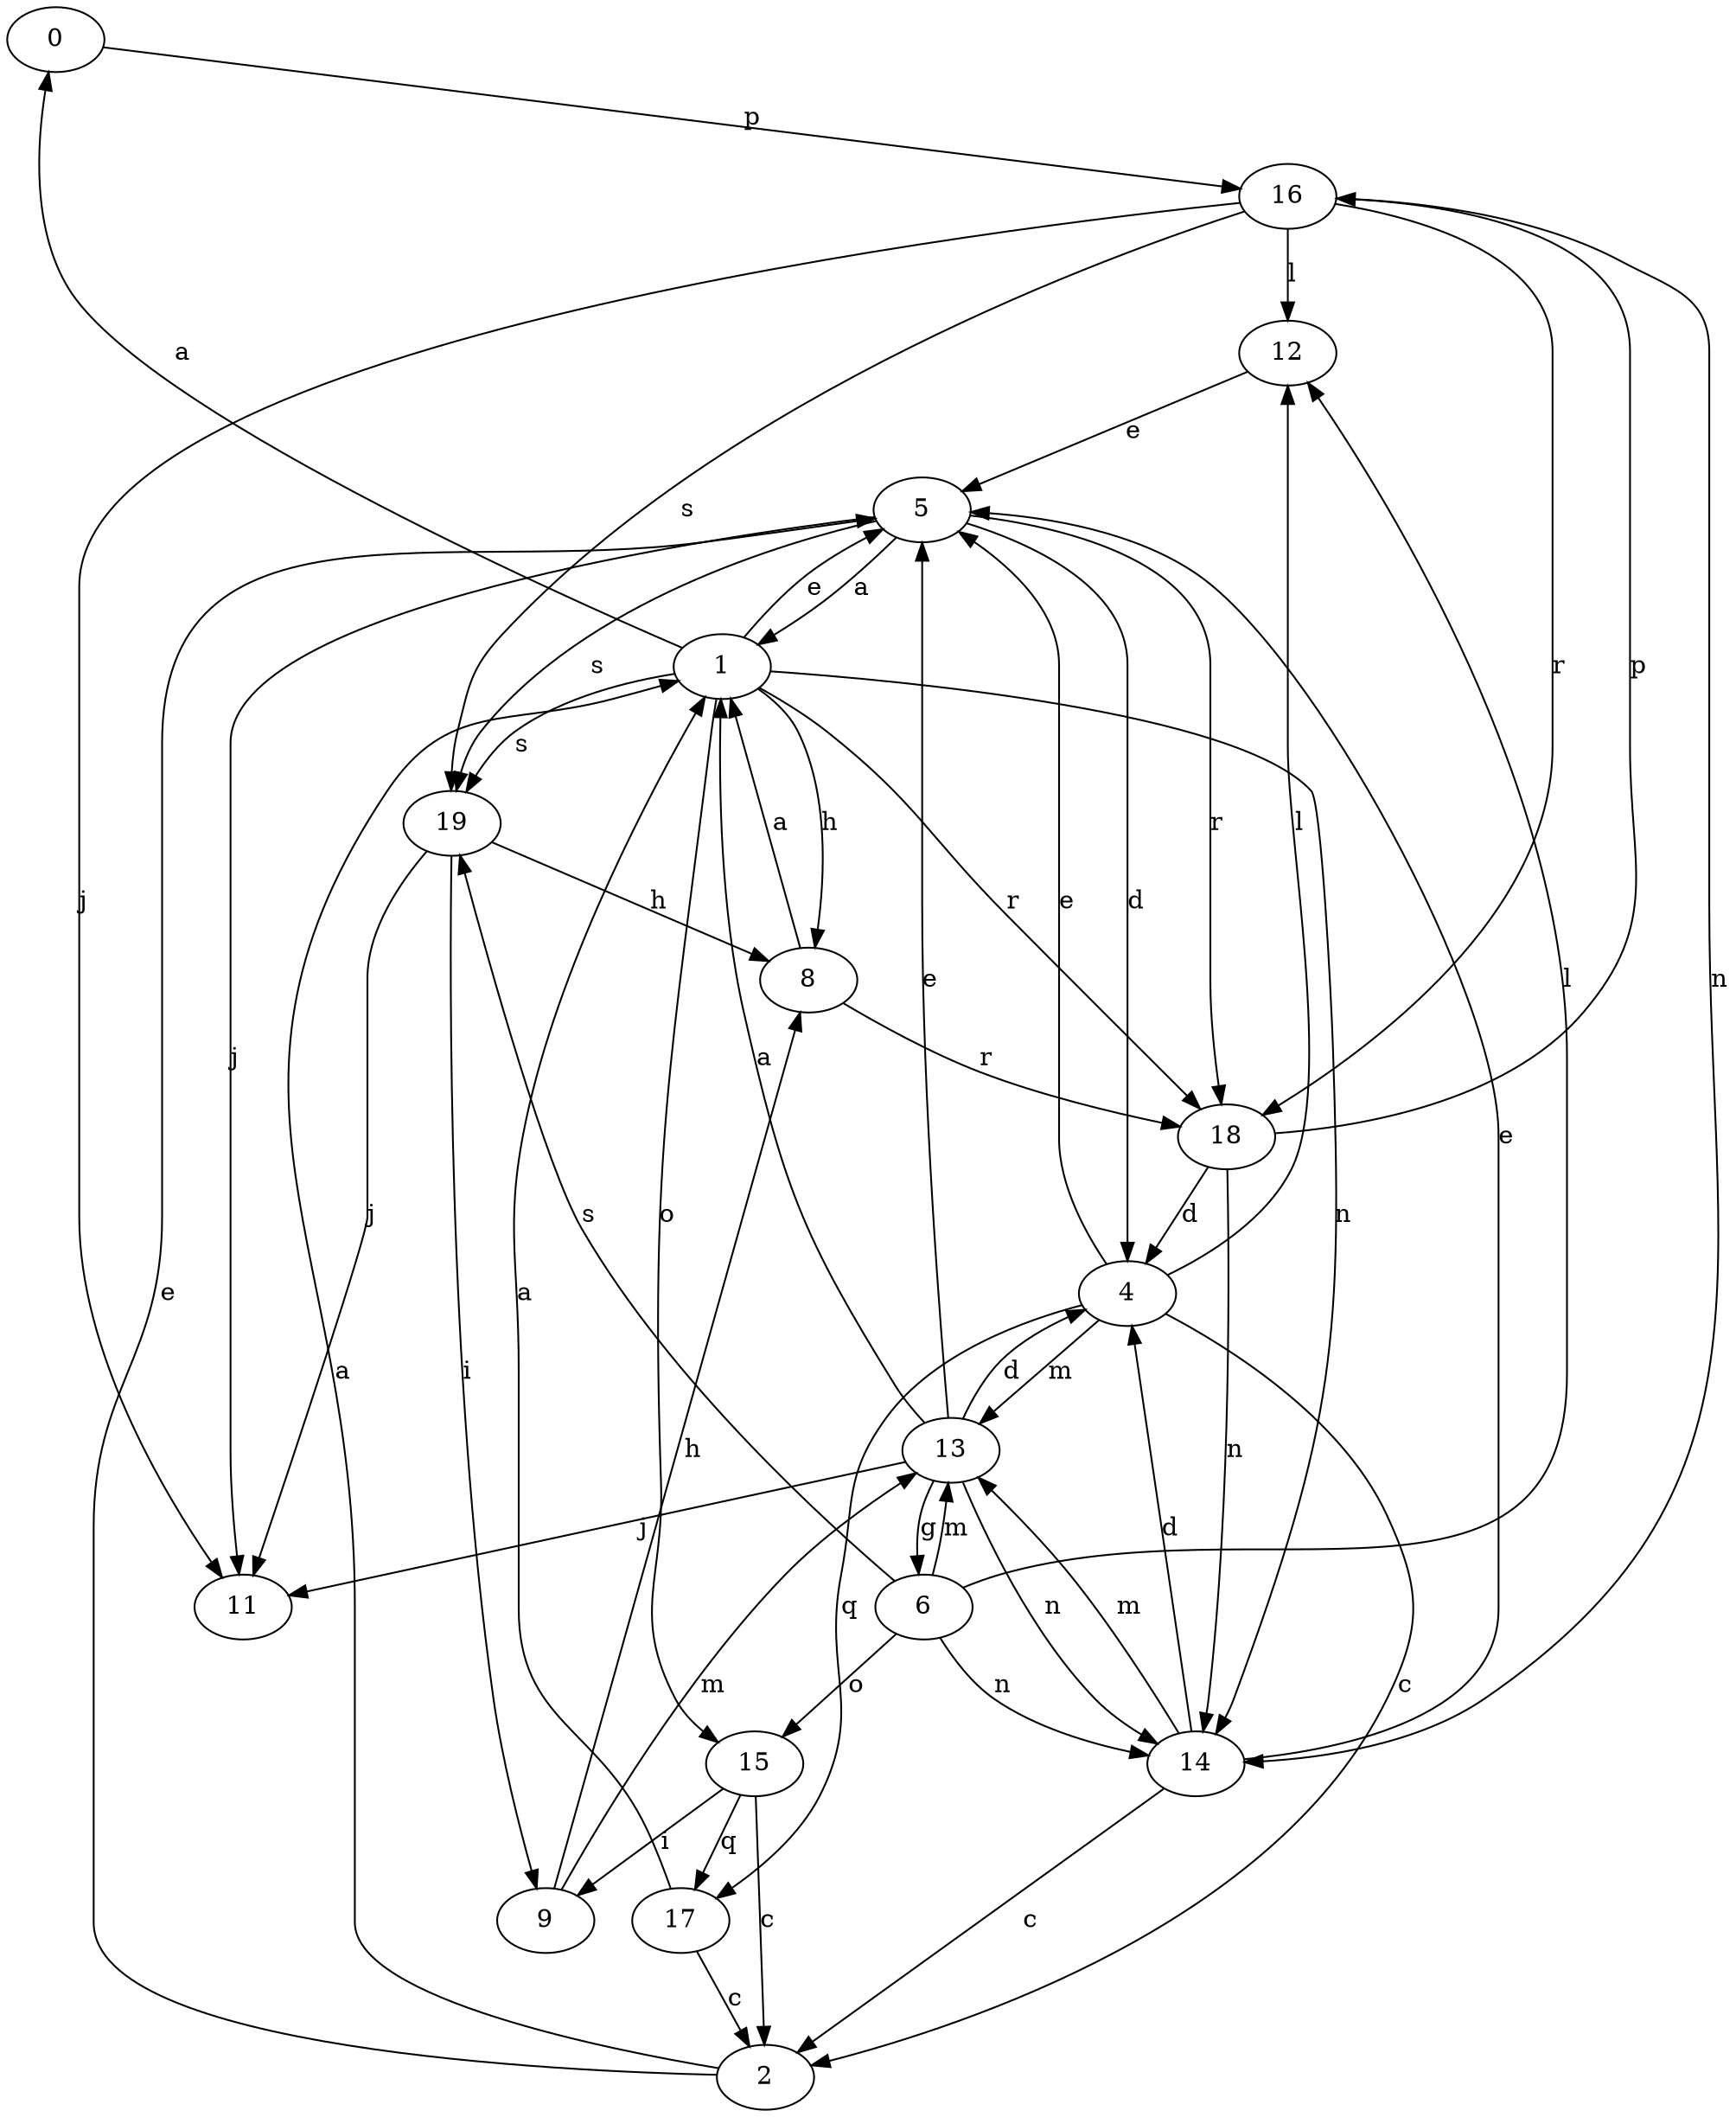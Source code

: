strict digraph  {
0;
1;
2;
4;
5;
6;
8;
9;
11;
12;
13;
14;
15;
16;
17;
18;
19;
0 -> 16  [label=p];
1 -> 0  [label=a];
1 -> 5  [label=e];
1 -> 8  [label=h];
1 -> 14  [label=n];
1 -> 15  [label=o];
1 -> 18  [label=r];
1 -> 19  [label=s];
2 -> 1  [label=a];
2 -> 5  [label=e];
4 -> 2  [label=c];
4 -> 5  [label=e];
4 -> 12  [label=l];
4 -> 13  [label=m];
4 -> 17  [label=q];
5 -> 1  [label=a];
5 -> 4  [label=d];
5 -> 11  [label=j];
5 -> 18  [label=r];
5 -> 19  [label=s];
6 -> 12  [label=l];
6 -> 13  [label=m];
6 -> 14  [label=n];
6 -> 15  [label=o];
6 -> 19  [label=s];
8 -> 1  [label=a];
8 -> 18  [label=r];
9 -> 8  [label=h];
9 -> 13  [label=m];
12 -> 5  [label=e];
13 -> 1  [label=a];
13 -> 4  [label=d];
13 -> 5  [label=e];
13 -> 6  [label=g];
13 -> 11  [label=j];
13 -> 14  [label=n];
14 -> 2  [label=c];
14 -> 4  [label=d];
14 -> 5  [label=e];
14 -> 13  [label=m];
15 -> 2  [label=c];
15 -> 9  [label=i];
15 -> 17  [label=q];
16 -> 11  [label=j];
16 -> 12  [label=l];
16 -> 14  [label=n];
16 -> 18  [label=r];
16 -> 19  [label=s];
17 -> 1  [label=a];
17 -> 2  [label=c];
18 -> 4  [label=d];
18 -> 14  [label=n];
18 -> 16  [label=p];
19 -> 8  [label=h];
19 -> 9  [label=i];
19 -> 11  [label=j];
}

